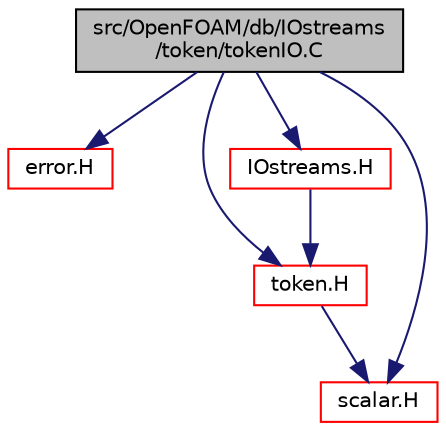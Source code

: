digraph "src/OpenFOAM/db/IOstreams/token/tokenIO.C"
{
  bgcolor="transparent";
  edge [fontname="Helvetica",fontsize="10",labelfontname="Helvetica",labelfontsize="10"];
  node [fontname="Helvetica",fontsize="10",shape=record];
  Node0 [label="src/OpenFOAM/db/IOstreams\l/token/tokenIO.C",height=0.2,width=0.4,color="black", fillcolor="grey75", style="filled", fontcolor="black"];
  Node0 -> Node1 [color="midnightblue",fontsize="10",style="solid",fontname="Helvetica"];
  Node1 [label="error.H",height=0.2,width=0.4,color="red",URL="$a09629.html"];
  Node0 -> Node46 [color="midnightblue",fontsize="10",style="solid",fontname="Helvetica"];
  Node46 [label="token.H",height=0.2,width=0.4,color="red",URL="$a09947.html"];
  Node46 -> Node32 [color="midnightblue",fontsize="10",style="solid",fontname="Helvetica"];
  Node32 [label="scalar.H",height=0.2,width=0.4,color="red",URL="$a13334.html"];
  Node0 -> Node66 [color="midnightblue",fontsize="10",style="solid",fontname="Helvetica"];
  Node66 [label="IOstreams.H",height=0.2,width=0.4,color="red",URL="$a09830.html",tooltip="Useful combination of include files which define Sin, Sout and Serr and the use of IO streams general..."];
  Node66 -> Node46 [color="midnightblue",fontsize="10",style="solid",fontname="Helvetica"];
  Node0 -> Node32 [color="midnightblue",fontsize="10",style="solid",fontname="Helvetica"];
}
